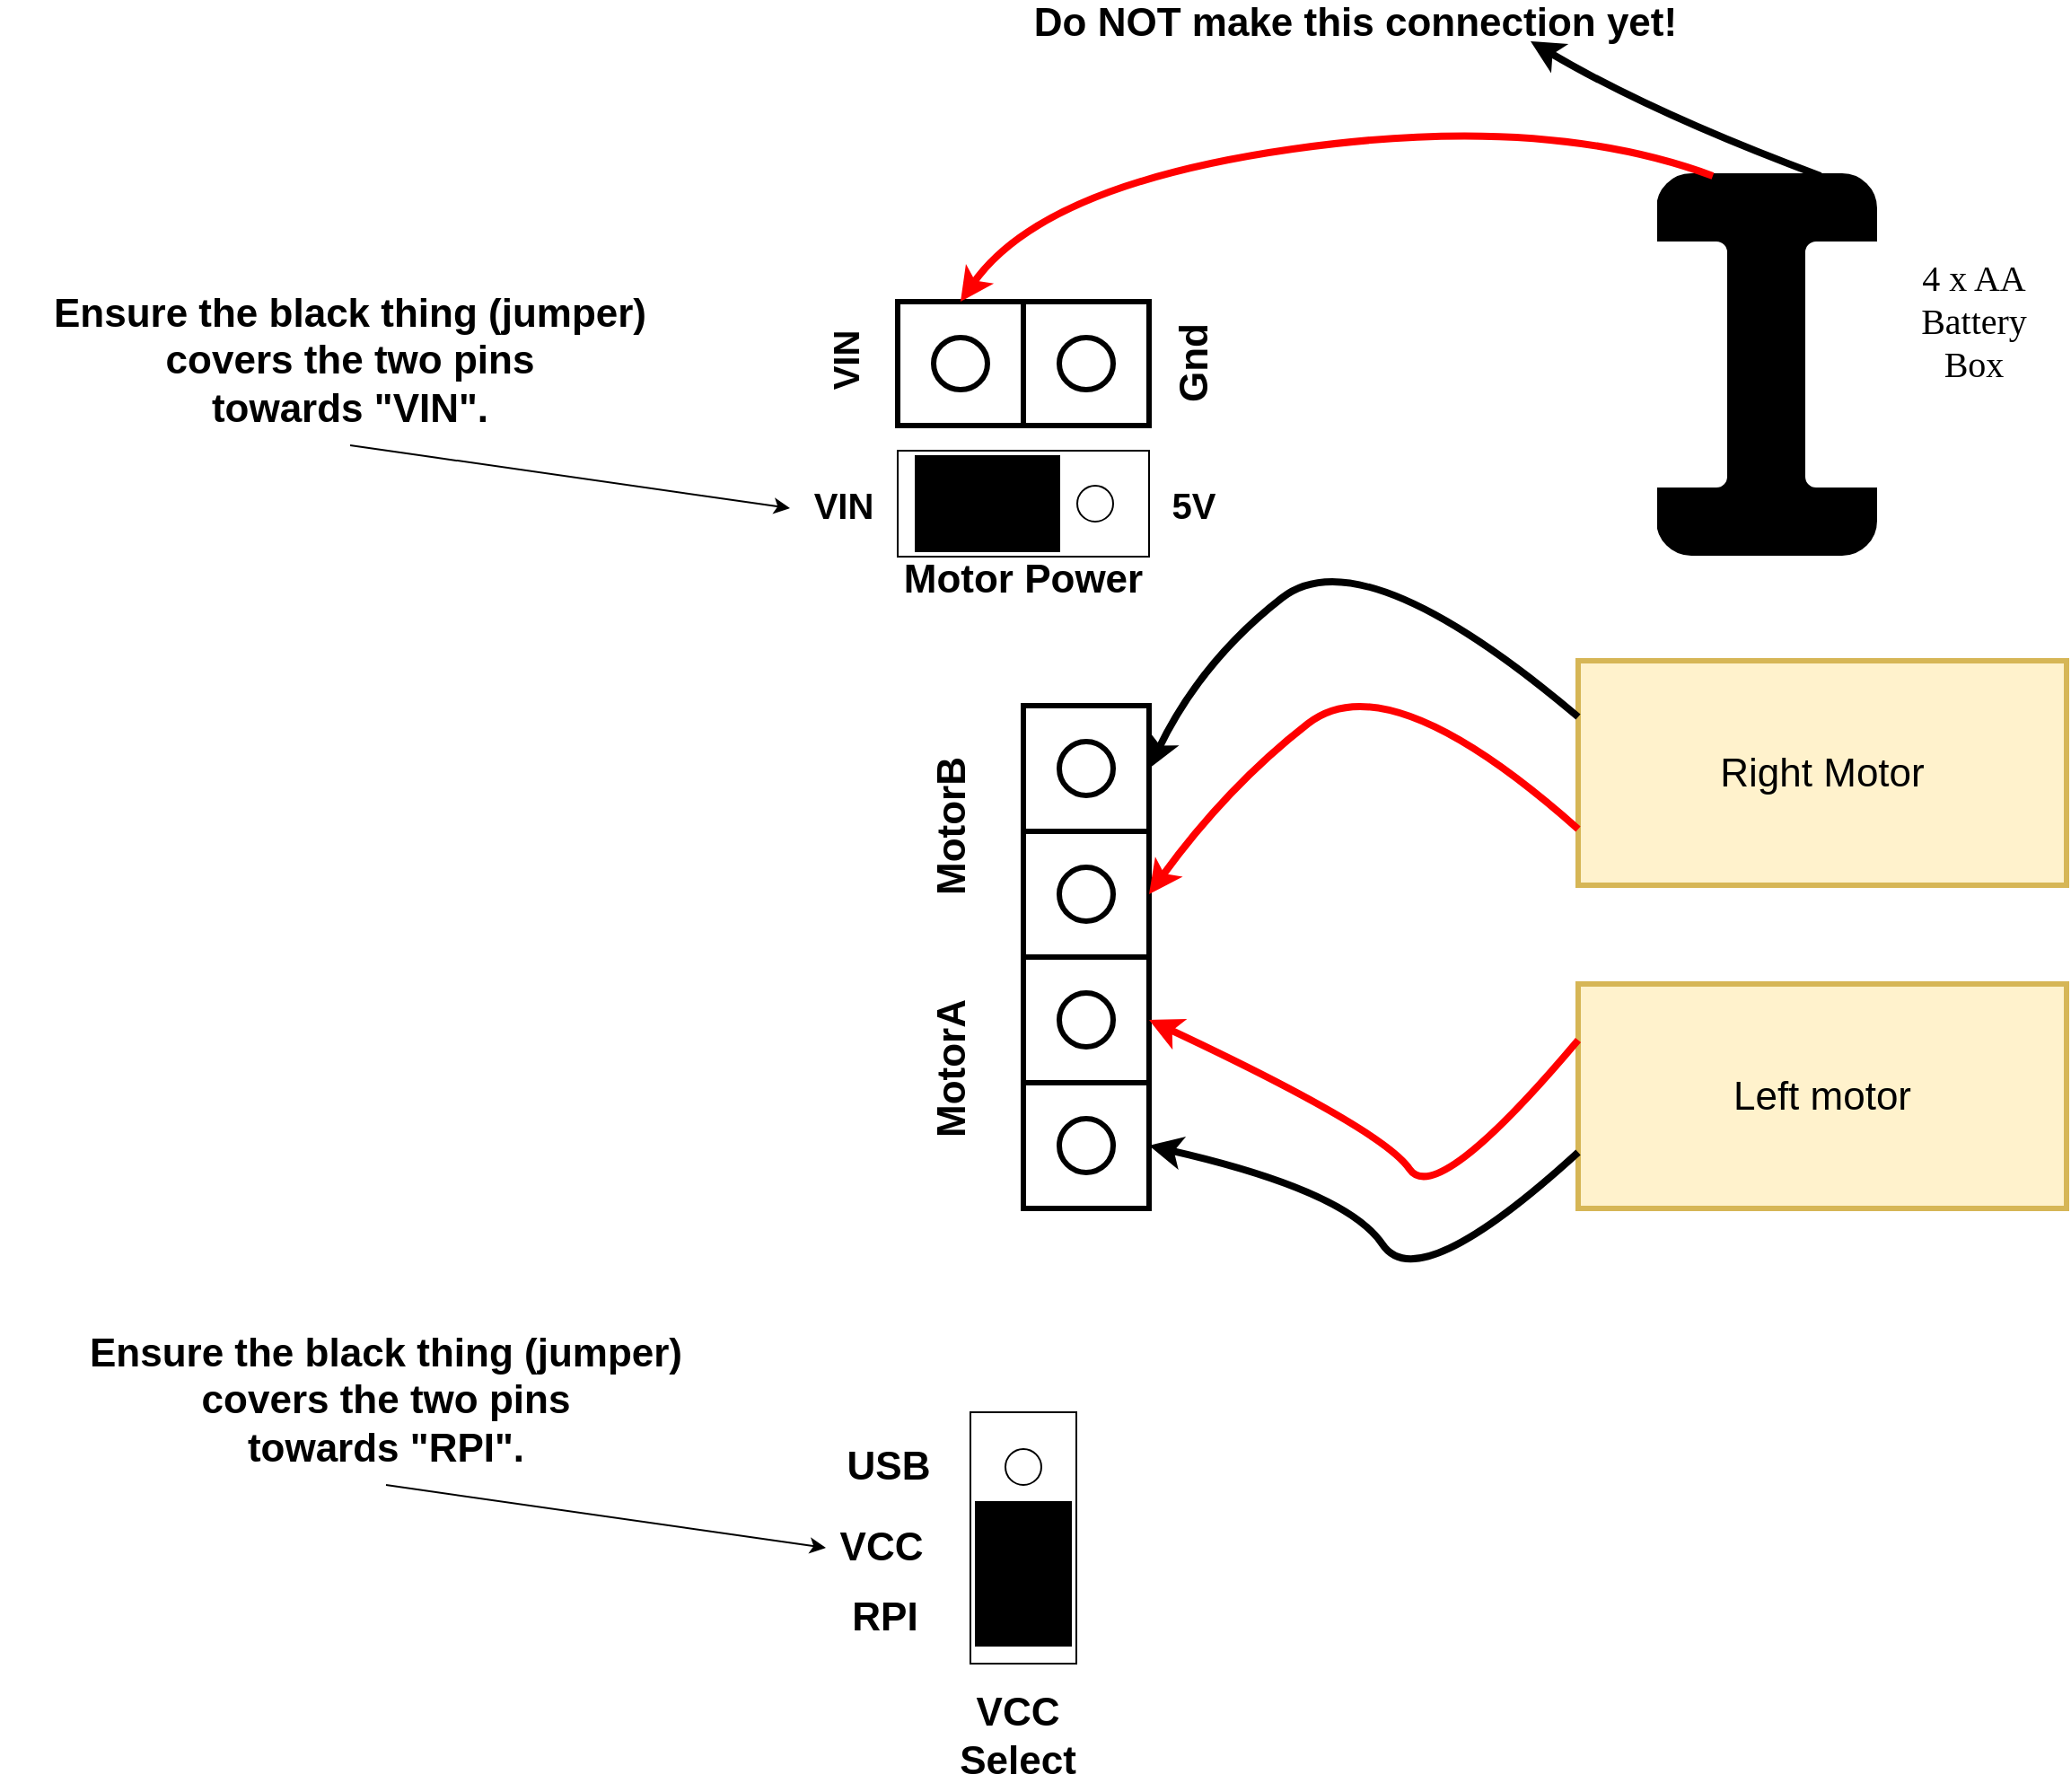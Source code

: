 <mxfile version="10.6.0" type="device"><diagram id="9f5b4d6a-c73a-8d44-2053-3b888e99c39e" name="Page-1"><mxGraphModel dx="2757" dy="1158" grid="1" gridSize="10" guides="1" tooltips="1" connect="1" arrows="1" fold="1" page="1" pageScale="1" pageWidth="827" pageHeight="1169" background="#ffffff" math="0" shadow="0"><root><mxCell id="0"/><mxCell id="1" parent="0"/><mxCell id="5" value="" style="curved=1;endArrow=classic;html=1;strokeColor=#000000;strokeWidth=4;fillColor=#FF3333;fontSize=49;exitX=0.75;exitY=0;entryX=0.75;entryY=1;entryDx=0;entryDy=0;" parent="1" source="6" target="26" edge="1"><mxGeometry width="50" height="50" relative="1" as="geometry"><mxPoint x="540" y="90" as="sourcePoint"/><mxPoint x="280" y="60" as="targetPoint"/><Array as="points"><mxPoint x="440" y="90"/></Array></mxGeometry></mxCell><mxCell id="12" value="" style="group" parent="1" vertex="1" connectable="0"><mxGeometry x="424" y="125" width="160.5" height="210" as="geometry"/></mxCell><mxCell id="6" value="" style="rounded=1;whiteSpace=wrap;html=1;strokeColor=#000000;strokeWidth=3;fillColor=#000000;fontSize=49;" parent="12" vertex="1"><mxGeometry x="20" width="120" height="210" as="geometry"/></mxCell><mxCell id="7" value="" style="rounded=1;whiteSpace=wrap;html=1;strokeColor=#000000;strokeWidth=3;fillColor=#ffffff;fontSize=49;" parent="12" vertex="1"><mxGeometry x="9.5" y="35" width="50" height="140" as="geometry"/></mxCell><mxCell id="8" value="" style="rounded=1;whiteSpace=wrap;html=1;strokeColor=#000000;strokeWidth=3;fillColor=#ffffff;fontSize=49;" parent="12" vertex="1"><mxGeometry x="100" y="35" width="50" height="140" as="geometry"/></mxCell><mxCell id="9" value="" style="rounded=0;whiteSpace=wrap;html=1;strokeColor=none;strokeWidth=3;fillColor=#ffffff;fontSize=49;" parent="12" vertex="1"><mxGeometry width="19" height="210" as="geometry"/></mxCell><mxCell id="11" value="" style="rounded=0;whiteSpace=wrap;html=1;strokeColor=none;strokeWidth=3;fillColor=#ffffff;fontSize=49;" parent="12" vertex="1"><mxGeometry x="141.5" width="19" height="210" as="geometry"/></mxCell><mxCell id="13" value="" style="group" parent="1" vertex="1" connectable="0"><mxGeometry x="90" y="195" width="70" height="69" as="geometry"/></mxCell><mxCell id="3" value="" style="rounded=0;whiteSpace=wrap;html=1;strokeColor=#000000;strokeWidth=3;fillColor=#ffffff;fontSize=49;" parent="13" vertex="1"><mxGeometry width="70" height="69" as="geometry"/></mxCell><mxCell id="4" value="" style="ellipse;whiteSpace=wrap;html=1;aspect=fixed;strokeColor=#000000;strokeWidth=3;fillColor=#ffffff;fontSize=49;" parent="13" vertex="1"><mxGeometry x="20" y="20" width="30" height="29" as="geometry"/></mxCell><mxCell id="14" value="" style="group" parent="1" vertex="1" connectable="0"><mxGeometry x="20" y="195" width="70" height="69" as="geometry"/></mxCell><mxCell id="15" value="" style="rounded=0;whiteSpace=wrap;html=1;strokeColor=#000000;strokeWidth=3;fillColor=#ffffff;fontSize=49;" parent="14" vertex="1"><mxGeometry width="70" height="69" as="geometry"/></mxCell><mxCell id="16" value="" style="ellipse;whiteSpace=wrap;html=1;aspect=fixed;strokeColor=#000000;strokeWidth=3;fillColor=#ffffff;fontSize=49;" parent="14" vertex="1"><mxGeometry x="20" y="20" width="30" height="29" as="geometry"/></mxCell><mxCell id="18" value="" style="curved=1;endArrow=classic;html=1;strokeColor=#FF0000;strokeWidth=4;fillColor=#FF3333;fontSize=49;entryX=0.5;entryY=0;entryDx=0;entryDy=0;exitX=0.25;exitY=0;exitDx=0;exitDy=0;" parent="1" source="6" target="15" edge="1"><mxGeometry width="50" height="50" relative="1" as="geometry"><mxPoint x="480" y="120" as="sourcePoint"/><mxPoint x="170" y="155" as="targetPoint"/><Array as="points"><mxPoint x="380" y="90"/><mxPoint x="100" y="130"/></Array></mxGeometry></mxCell><mxCell id="19" value="&lt;div style=&quot;font-size: 22px;&quot;&gt;Gnd&lt;/div&gt;" style="text;html=1;strokeColor=none;fillColor=none;align=center;verticalAlign=middle;whiteSpace=wrap;rounded=0;fontSize=22;horizontal=0;fontStyle=1" parent="1" vertex="1"><mxGeometry x="165" y="205" width="40" height="49" as="geometry"/></mxCell><mxCell id="20" value="VIN&lt;br style=&quot;font-size: 20px&quot;&gt;" style="text;html=1;strokeColor=none;fillColor=none;align=center;verticalAlign=middle;whiteSpace=wrap;rounded=0;fontSize=20;horizontal=0;fontStyle=1;direction=west;" parent="1" vertex="1"><mxGeometry x="-30" y="190.5" width="40" height="74" as="geometry"/></mxCell><mxCell id="26" value="Do NOT make this connection yet!" style="text;html=1;strokeColor=none;fillColor=none;align=center;verticalAlign=middle;whiteSpace=wrap;rounded=0;fontSize=22;fontStyle=1;" parent="1" vertex="1"><mxGeometry x="80" y="30" width="390" height="20" as="geometry"/></mxCell><mxCell id="27" value="" style="group;strokeColor=#000000;strokeWidth=3;fillColor=#000000;fontSize=22;" parent="1" vertex="1" connectable="0"><mxGeometry x="90" y="420" width="70" height="70" as="geometry"/></mxCell><mxCell id="28" value="" style="rounded=0;whiteSpace=wrap;html=1;strokeColor=#000000;strokeWidth=3;fillColor=#ffffff;fontSize=49;" parent="27" vertex="1"><mxGeometry width="70" height="70" as="geometry"/></mxCell><mxCell id="29" value="" style="ellipse;whiteSpace=wrap;html=1;aspect=fixed;strokeColor=#000000;strokeWidth=3;fillColor=#ffffff;fontSize=49;" parent="27" vertex="1"><mxGeometry x="20" y="20" width="30" height="30" as="geometry"/></mxCell><mxCell id="30" value="MotorB&lt;br&gt;" style="text;html=1;strokeColor=none;fillColor=none;align=center;verticalAlign=middle;whiteSpace=wrap;rounded=0;fontSize=22;horizontal=0;fontStyle=1;" parent="1" vertex="1"><mxGeometry x="30" y="440" width="40" height="95" as="geometry"/></mxCell><mxCell id="31" value="" style="group;strokeColor=#000000;strokeWidth=3;fillColor=#000000;fontSize=22;" parent="1" vertex="1" connectable="0"><mxGeometry x="90" y="490" width="70" height="70" as="geometry"/></mxCell><mxCell id="32" value="" style="rounded=0;whiteSpace=wrap;html=1;strokeColor=#000000;strokeWidth=3;fillColor=#ffffff;fontSize=49;" parent="31" vertex="1"><mxGeometry width="70" height="70" as="geometry"/></mxCell><mxCell id="33" value="" style="ellipse;whiteSpace=wrap;html=1;aspect=fixed;strokeColor=#000000;strokeWidth=3;fillColor=#ffffff;fontSize=49;" parent="31" vertex="1"><mxGeometry x="20" y="20" width="30" height="30" as="geometry"/></mxCell><mxCell id="41" value="" style="group;strokeColor=#000000;strokeWidth=3;fillColor=#000000;fontSize=22;" parent="1" vertex="1" connectable="0"><mxGeometry x="90" y="560" width="70" height="70" as="geometry"/></mxCell><mxCell id="42" value="" style="rounded=0;whiteSpace=wrap;html=1;strokeColor=#000000;strokeWidth=3;fillColor=#ffffff;fontSize=49;" parent="41" vertex="1"><mxGeometry width="70" height="70" as="geometry"/></mxCell><mxCell id="43" value="" style="ellipse;whiteSpace=wrap;html=1;aspect=fixed;strokeColor=#000000;strokeWidth=3;fillColor=#ffffff;fontSize=49;" parent="41" vertex="1"><mxGeometry x="20" y="20" width="30" height="30" as="geometry"/></mxCell><mxCell id="44" value="MotorA" style="text;html=1;strokeColor=none;fillColor=none;align=center;verticalAlign=middle;whiteSpace=wrap;rounded=0;fontSize=22;horizontal=0;fontStyle=1;" parent="1" vertex="1"><mxGeometry x="30" y="575" width="40" height="95" as="geometry"/></mxCell><mxCell id="45" value="" style="group;strokeColor=#000000;strokeWidth=3;fillColor=#000000;fontSize=22;" parent="1" vertex="1" connectable="0"><mxGeometry x="90" y="630" width="70" height="70" as="geometry"/></mxCell><mxCell id="46" value="" style="rounded=0;whiteSpace=wrap;html=1;strokeColor=#000000;strokeWidth=3;fillColor=#ffffff;fontSize=49;" parent="45" vertex="1"><mxGeometry width="70" height="70" as="geometry"/></mxCell><mxCell id="47" value="" style="ellipse;whiteSpace=wrap;html=1;aspect=fixed;strokeColor=#000000;strokeWidth=3;fillColor=#ffffff;fontSize=49;" parent="45" vertex="1"><mxGeometry x="20" y="20" width="30" height="30" as="geometry"/></mxCell><mxCell id="69" value="Right Motor" style="rounded=0;whiteSpace=wrap;html=1;strokeColor=#D6B656;strokeWidth=3;fillColor=#fff2cc;fontSize=22;" parent="1" vertex="1"><mxGeometry x="399" y="395" width="272" height="125" as="geometry"/></mxCell><mxCell id="70" value="Left motor" style="rounded=0;whiteSpace=wrap;html=1;strokeColor=#D6B656;strokeWidth=3;fillColor=#fff2cc;fontSize=22;" parent="1" vertex="1"><mxGeometry x="399" y="575" width="272" height="125" as="geometry"/></mxCell><mxCell id="71" value="" style="curved=1;endArrow=classic;html=1;strokeColor=#000000;strokeWidth=4;fillColor=#FF3333;fontSize=49;exitX=0;exitY=0.25;entryX=1;entryY=0.5;" parent="1" source="69" target="28" edge="1"><mxGeometry width="50" height="50" relative="1" as="geometry"><mxPoint x="443.143" y="369.571" as="sourcePoint"/><mxPoint x="184.455" y="295" as="targetPoint"/><Array as="points"><mxPoint x="279" y="325"/><mxPoint x="189" y="395"/></Array></mxGeometry></mxCell><mxCell id="72" value="" style="curved=1;endArrow=classic;html=1;strokeColor=#FF0000;strokeWidth=4;fillColor=#FF3333;fontSize=49;entryX=1;entryY=0.5;exitX=0;exitY=0.75;" parent="1" source="69" target="32" edge="1"><mxGeometry width="50" height="50" relative="1" as="geometry"><mxPoint x="340" y="430" as="sourcePoint"/><mxPoint x="174.357" y="454.571" as="targetPoint"/><Array as="points"><mxPoint x="293.5" y="395"/><mxPoint x="203.5" y="465"/></Array></mxGeometry></mxCell><mxCell id="75" value="" style="curved=1;endArrow=classic;html=1;strokeColor=#000000;strokeWidth=4;fillColor=#FF3333;fontSize=49;exitX=0;exitY=0.75;entryX=1;entryY=0.5;" parent="1" source="70" target="46" edge="1"><mxGeometry width="50" height="50" relative="1" as="geometry"><mxPoint x="483.429" y="665" as="sourcePoint"/><mxPoint x="244.857" y="623.571" as="targetPoint"/><Array as="points"><mxPoint x="310" y="750"/><mxPoint x="270" y="690"/></Array></mxGeometry></mxCell><mxCell id="76" value="" style="curved=1;endArrow=classic;html=1;strokeColor=#FF0000;strokeWidth=4;fillColor=#FF3333;fontSize=49;exitX=0;exitY=0.25;entryX=1;entryY=0.5;" parent="1" source="70" target="42" edge="1"><mxGeometry width="50" height="50" relative="1" as="geometry"><mxPoint x="483.714" y="954.357" as="sourcePoint"/><mxPoint x="230.857" y="630.071" as="targetPoint"/><Array as="points"><mxPoint x="320" y="700"/><mxPoint x="290" y="656"/></Array></mxGeometry></mxCell><mxCell id="78" value="4 x AA Battery Box" style="text;html=1;strokeColor=none;fillColor=none;align=center;verticalAlign=middle;whiteSpace=wrap;rounded=0;shadow=0;glass=0;comic=0;fontFamily=Verdana;fontSize=20;opacity=50;" parent="1" vertex="1"><mxGeometry x="575" y="156.5" width="89" height="96" as="geometry"/></mxCell><mxCell id="zdgYD5AxX-2M8YkKt25u-82" value="" style="rounded=0;whiteSpace=wrap;html=1;" vertex="1" parent="1"><mxGeometry x="20" y="278" width="140" height="59" as="geometry"/></mxCell><mxCell id="zdgYD5AxX-2M8YkKt25u-83" value="" style="ellipse;whiteSpace=wrap;html=1;aspect=fixed;" vertex="1" parent="1"><mxGeometry x="40" y="297.5" width="20" height="20" as="geometry"/></mxCell><mxCell id="zdgYD5AxX-2M8YkKt25u-84" value="" style="ellipse;whiteSpace=wrap;html=1;aspect=fixed;" vertex="1" parent="1"><mxGeometry x="80" y="297.5" width="20" height="20" as="geometry"/></mxCell><mxCell id="zdgYD5AxX-2M8YkKt25u-85" value="" style="ellipse;whiteSpace=wrap;html=1;aspect=fixed;" vertex="1" parent="1"><mxGeometry x="120" y="297.5" width="20" height="20" as="geometry"/></mxCell><mxCell id="zdgYD5AxX-2M8YkKt25u-89" value="VIN&lt;br style=&quot;font-size: 20px&quot;&gt;" style="text;html=1;strokeColor=none;fillColor=none;align=center;verticalAlign=middle;whiteSpace=wrap;rounded=0;fontSize=20;horizontal=1;fontStyle=1;direction=north;" vertex="1" parent="1"><mxGeometry x="-30" y="291.5" width="40" height="32" as="geometry"/></mxCell><mxCell id="zdgYD5AxX-2M8YkKt25u-90" value="5V&lt;br style=&quot;font-size: 20px&quot;&gt;" style="text;html=1;strokeColor=none;fillColor=none;align=center;verticalAlign=middle;whiteSpace=wrap;rounded=0;fontSize=20;horizontal=1;fontStyle=1;direction=north;" vertex="1" parent="1"><mxGeometry x="165" y="291.5" width="40" height="32" as="geometry"/></mxCell><mxCell id="zdgYD5AxX-2M8YkKt25u-92" value="" style="rounded=0;whiteSpace=wrap;html=1;fillColor=#000000;" vertex="1" parent="1"><mxGeometry x="30" y="281" width="80" height="53" as="geometry"/></mxCell><mxCell id="zdgYD5AxX-2M8YkKt25u-97" style="rounded=0;orthogonalLoop=1;jettySize=auto;html=1;exitX=0.5;exitY=1;exitDx=0;exitDy=0;" edge="1" parent="1" source="zdgYD5AxX-2M8YkKt25u-95"><mxGeometry relative="1" as="geometry"><mxPoint x="-40" y="310" as="targetPoint"/></mxGeometry></mxCell><mxCell id="zdgYD5AxX-2M8YkKt25u-95" value="Ensure the black thing (jumper) covers the two pins&lt;br&gt;towards &quot;VIN&quot;.&lt;br&gt;" style="text;html=1;strokeColor=none;fillColor=none;align=center;verticalAlign=middle;whiteSpace=wrap;rounded=0;fontSize=22;fontStyle=1;" vertex="1" parent="1"><mxGeometry x="-480" y="180" width="390" height="95" as="geometry"/></mxCell><mxCell id="zdgYD5AxX-2M8YkKt25u-96" value="Motor Power" style="text;html=1;strokeColor=none;fillColor=none;align=center;verticalAlign=middle;whiteSpace=wrap;rounded=0;fontSize=22;fontStyle=1;" vertex="1" parent="1"><mxGeometry x="18" y="340" width="144" height="20" as="geometry"/></mxCell><mxCell id="zdgYD5AxX-2M8YkKt25u-104" value="" style="group;rotation=-90;" vertex="1" connectable="0" parent="1"><mxGeometry x="20" y="854" width="140" height="59" as="geometry"/></mxCell><mxCell id="zdgYD5AxX-2M8YkKt25u-98" value="" style="rounded=0;whiteSpace=wrap;html=1;rotation=-90;" vertex="1" parent="zdgYD5AxX-2M8YkKt25u-104"><mxGeometry width="140" height="59" as="geometry"/></mxCell><mxCell id="zdgYD5AxX-2M8YkKt25u-99" value="" style="ellipse;whiteSpace=wrap;html=1;aspect=fixed;rotation=-90;" vertex="1" parent="zdgYD5AxX-2M8YkKt25u-104"><mxGeometry x="60" y="60" width="20" height="20" as="geometry"/></mxCell><mxCell id="zdgYD5AxX-2M8YkKt25u-100" value="" style="ellipse;whiteSpace=wrap;html=1;aspect=fixed;rotation=-90;" vertex="1" parent="zdgYD5AxX-2M8YkKt25u-104"><mxGeometry x="60" y="20" width="20" height="20" as="geometry"/></mxCell><mxCell id="zdgYD5AxX-2M8YkKt25u-101" value="" style="ellipse;whiteSpace=wrap;html=1;aspect=fixed;rotation=-90;" vertex="1" parent="zdgYD5AxX-2M8YkKt25u-104"><mxGeometry x="60" y="-20" width="20" height="20" as="geometry"/></mxCell><mxCell id="zdgYD5AxX-2M8YkKt25u-102" value="" style="rounded=0;whiteSpace=wrap;html=1;fillColor=#000000;rotation=-90;" vertex="1" parent="zdgYD5AxX-2M8YkKt25u-104"><mxGeometry x="30" y="23" width="80" height="53" as="geometry"/></mxCell><mxCell id="zdgYD5AxX-2M8YkKt25u-105" value="VCC Select" style="text;html=1;strokeColor=none;fillColor=none;align=center;verticalAlign=middle;whiteSpace=wrap;rounded=0;fontSize=22;fontStyle=1;" vertex="1" parent="1"><mxGeometry x="45" y="964" width="84" height="60" as="geometry"/></mxCell><mxCell id="zdgYD5AxX-2M8YkKt25u-107" value="RPI" style="text;html=1;strokeColor=none;fillColor=none;align=center;verticalAlign=middle;whiteSpace=wrap;rounded=0;fontSize=22;fontStyle=1;" vertex="1" parent="1"><mxGeometry x="-13" y="913" width="52" height="30" as="geometry"/></mxCell><mxCell id="zdgYD5AxX-2M8YkKt25u-110" value="VCC" style="text;html=1;strokeColor=none;fillColor=none;align=center;verticalAlign=middle;whiteSpace=wrap;rounded=0;fontSize=22;fontStyle=1;" vertex="1" parent="1"><mxGeometry x="-15" y="874" width="52" height="30" as="geometry"/></mxCell><mxCell id="zdgYD5AxX-2M8YkKt25u-111" value="USB" style="text;html=1;strokeColor=none;fillColor=none;align=center;verticalAlign=middle;whiteSpace=wrap;rounded=0;fontSize=22;fontStyle=1;" vertex="1" parent="1"><mxGeometry x="-11" y="829" width="52" height="30" as="geometry"/></mxCell><mxCell id="zdgYD5AxX-2M8YkKt25u-112" value="Ensure the black thing (jumper) covers the two pins&lt;br&gt;towards &quot;RPI&quot;.&lt;br&gt;" style="text;html=1;strokeColor=none;fillColor=none;align=center;verticalAlign=middle;whiteSpace=wrap;rounded=0;fontSize=22;fontStyle=1;" vertex="1" parent="1"><mxGeometry x="-460" y="759" width="390" height="95" as="geometry"/></mxCell><mxCell id="zdgYD5AxX-2M8YkKt25u-113" style="rounded=0;orthogonalLoop=1;jettySize=auto;html=1;exitX=0.5;exitY=1;exitDx=0;exitDy=0;" edge="1" source="zdgYD5AxX-2M8YkKt25u-112" parent="1"><mxGeometry relative="1" as="geometry"><mxPoint x="-20" y="889" as="targetPoint"/></mxGeometry></mxCell></root></mxGraphModel></diagram></mxfile>